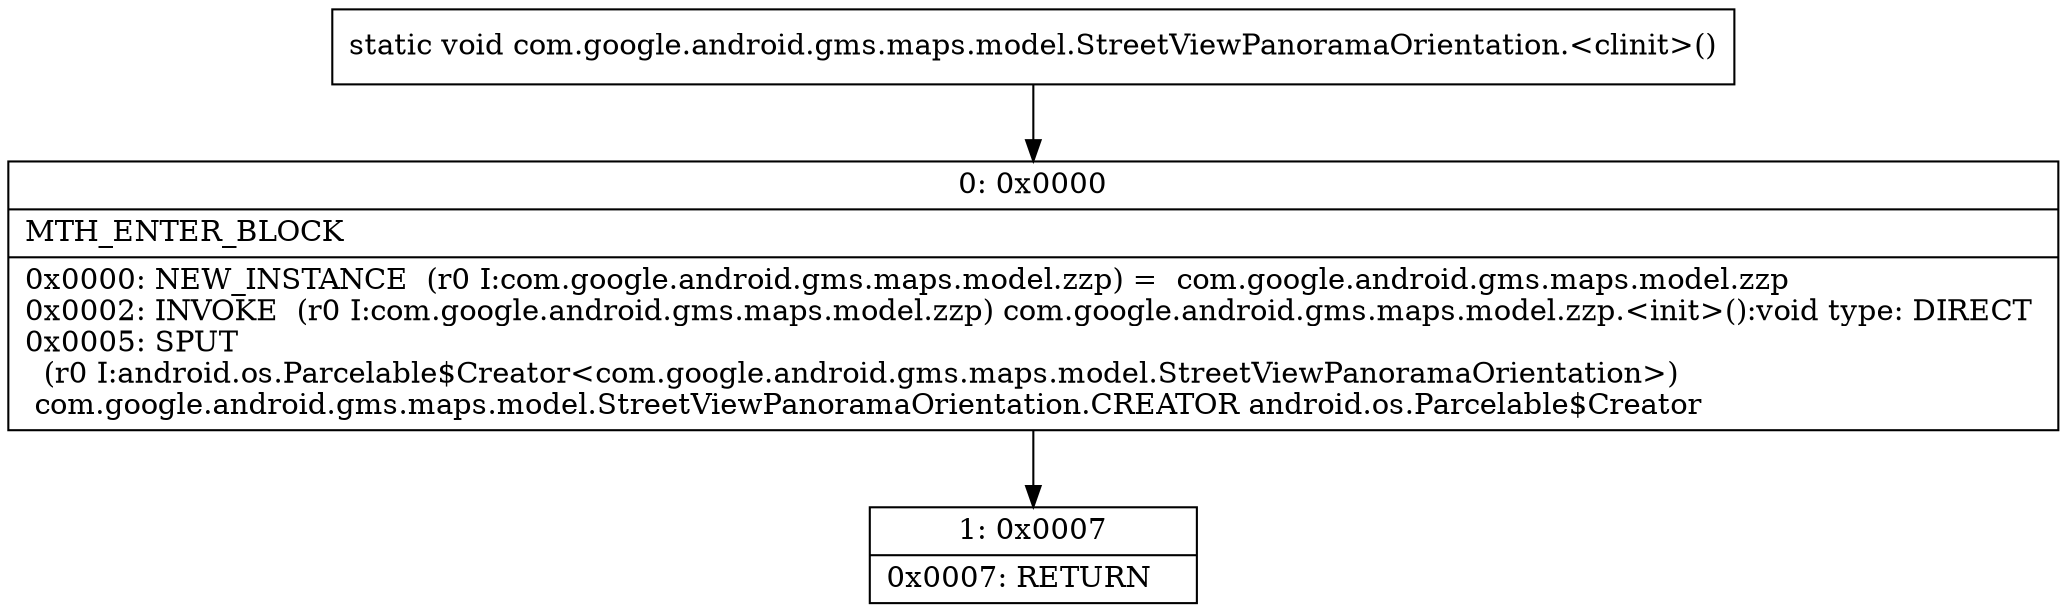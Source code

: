digraph "CFG forcom.google.android.gms.maps.model.StreetViewPanoramaOrientation.\<clinit\>()V" {
Node_0 [shape=record,label="{0\:\ 0x0000|MTH_ENTER_BLOCK\l|0x0000: NEW_INSTANCE  (r0 I:com.google.android.gms.maps.model.zzp) =  com.google.android.gms.maps.model.zzp \l0x0002: INVOKE  (r0 I:com.google.android.gms.maps.model.zzp) com.google.android.gms.maps.model.zzp.\<init\>():void type: DIRECT \l0x0005: SPUT  \l  (r0 I:android.os.Parcelable$Creator\<com.google.android.gms.maps.model.StreetViewPanoramaOrientation\>)\l com.google.android.gms.maps.model.StreetViewPanoramaOrientation.CREATOR android.os.Parcelable$Creator \l}"];
Node_1 [shape=record,label="{1\:\ 0x0007|0x0007: RETURN   \l}"];
MethodNode[shape=record,label="{static void com.google.android.gms.maps.model.StreetViewPanoramaOrientation.\<clinit\>() }"];
MethodNode -> Node_0;
Node_0 -> Node_1;
}

